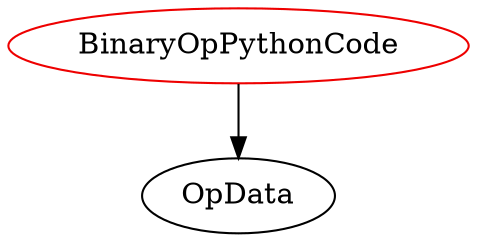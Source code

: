 digraph binaryoppythoncode{
BinaryOpPythonCode -> OpData;
BinaryOpPythonCode	[shape=oval, color=red2, label="BinaryOpPythonCode"];
}
